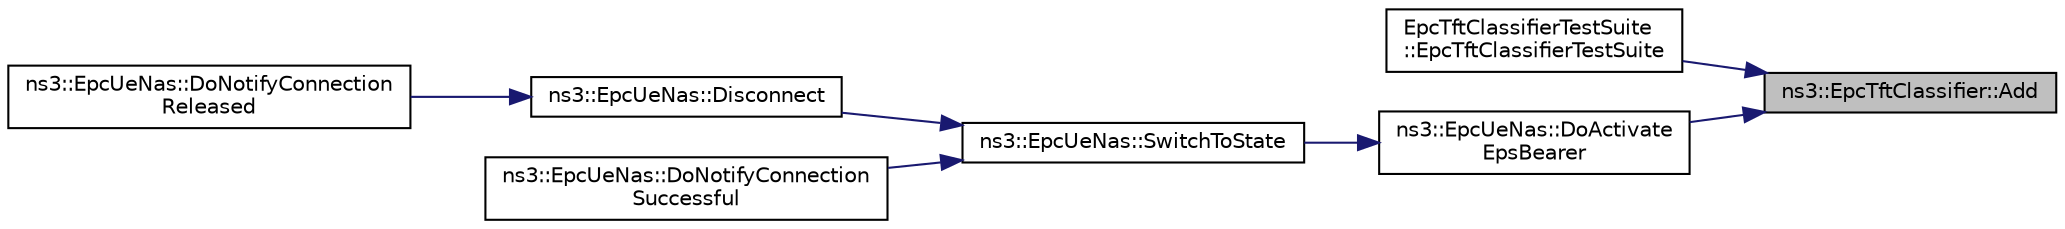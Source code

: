 digraph "ns3::EpcTftClassifier::Add"
{
 // LATEX_PDF_SIZE
  edge [fontname="Helvetica",fontsize="10",labelfontname="Helvetica",labelfontsize="10"];
  node [fontname="Helvetica",fontsize="10",shape=record];
  rankdir="RL";
  Node1 [label="ns3::EpcTftClassifier::Add",height=0.2,width=0.4,color="black", fillcolor="grey75", style="filled", fontcolor="black",tooltip="add a TFT to the Classifier"];
  Node1 -> Node2 [dir="back",color="midnightblue",fontsize="10",style="solid",fontname="Helvetica"];
  Node2 [label="EpcTftClassifierTestSuite\l::EpcTftClassifierTestSuite",height=0.2,width=0.4,color="black", fillcolor="white", style="filled",URL="$class_epc_tft_classifier_test_suite.html#ad8884d549c870092d6798658834c6995",tooltip=" "];
  Node1 -> Node3 [dir="back",color="midnightblue",fontsize="10",style="solid",fontname="Helvetica"];
  Node3 [label="ns3::EpcUeNas::DoActivate\lEpsBearer",height=0.2,width=0.4,color="black", fillcolor="white", style="filled",URL="$classns3_1_1_epc_ue_nas.html#a7a2c493d367fd7d526e8a0168438116b",tooltip="Activate EPS Bearer."];
  Node3 -> Node4 [dir="back",color="midnightblue",fontsize="10",style="solid",fontname="Helvetica"];
  Node4 [label="ns3::EpcUeNas::SwitchToState",height=0.2,width=0.4,color="black", fillcolor="white", style="filled",URL="$classns3_1_1_epc_ue_nas.html#a00835b29963b7eff0c4a8f1bc82a91fe",tooltip="Switch the UE RRC to the given state."];
  Node4 -> Node5 [dir="back",color="midnightblue",fontsize="10",style="solid",fontname="Helvetica"];
  Node5 [label="ns3::EpcUeNas::Disconnect",height=0.2,width=0.4,color="black", fillcolor="white", style="filled",URL="$classns3_1_1_epc_ue_nas.html#aa3409bff18e25d34b75dece3dc201863",tooltip="instruct the NAS to disconnect"];
  Node5 -> Node6 [dir="back",color="midnightblue",fontsize="10",style="solid",fontname="Helvetica"];
  Node6 [label="ns3::EpcUeNas::DoNotifyConnection\lReleased",height=0.2,width=0.4,color="black", fillcolor="white", style="filled",URL="$classns3_1_1_epc_ue_nas.html#aada1dcf7061f77a4f337f56b576e3a7d",tooltip="Notify connection released."];
  Node4 -> Node7 [dir="back",color="midnightblue",fontsize="10",style="solid",fontname="Helvetica"];
  Node7 [label="ns3::EpcUeNas::DoNotifyConnection\lSuccessful",height=0.2,width=0.4,color="black", fillcolor="white", style="filled",URL="$classns3_1_1_epc_ue_nas.html#a3639be4ddc08e5a5b6931b72ae4c4224",tooltip="Notify successful connection."];
}
